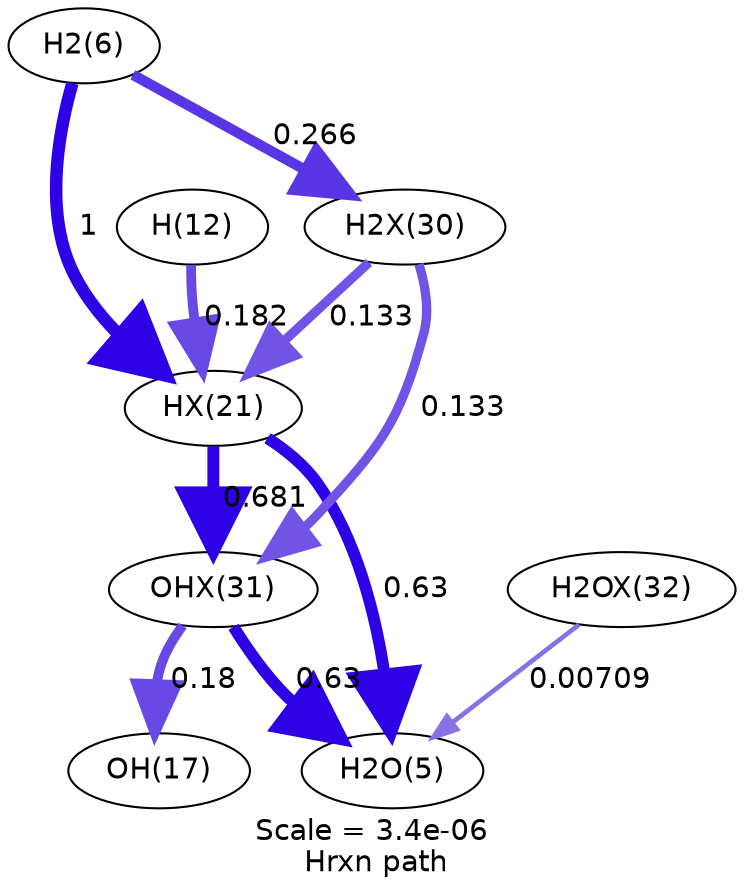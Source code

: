 digraph reaction_paths {
center=1;
s27 -> s1[fontname="Helvetica", penwidth=6, arrowsize=3, color="0.7, 1.5, 0.9"
, label=" 1"];
s27 -> s10[fontname="Helvetica", penwidth=5, arrowsize=2.5, color="0.7, 0.766, 0.9"
, label=" 0.266"];
s33 -> s1[fontname="Helvetica", penwidth=4.71, arrowsize=2.36, color="0.7, 0.682, 0.9"
, label=" 0.182"];
s1 -> s11[fontname="Helvetica", penwidth=5.71, arrowsize=2.85, color="0.7, 1.18, 0.9"
, label=" 0.681"];
s1 -> s26[fontname="Helvetica", penwidth=5.65, arrowsize=2.83, color="0.7, 1.13, 0.9"
, label=" 0.63"];
s10 -> s1[fontname="Helvetica", penwidth=4.48, arrowsize=2.24, color="0.7, 0.633, 0.9"
, label=" 0.133"];
s11 -> s38[fontname="Helvetica", penwidth=4.71, arrowsize=2.35, color="0.7, 0.68, 0.9"
, label=" 0.18"];
s11 -> s26[fontname="Helvetica", penwidth=5.65, arrowsize=2.83, color="0.7, 1.13, 0.9"
, label=" 0.63"];
s10 -> s11[fontname="Helvetica", penwidth=4.48, arrowsize=2.24, color="0.7, 0.633, 0.9"
, label=" 0.133"];
s12 -> s26[fontname="Helvetica", penwidth=2.26, arrowsize=1.13, color="0.7, 0.507, 0.9"
, label=" 0.00709"];
s1 [ fontname="Helvetica", label="HX(21)"];
s10 [ fontname="Helvetica", label="H2X(30)"];
s11 [ fontname="Helvetica", label="OHX(31)"];
s12 [ fontname="Helvetica", label="H2OX(32)"];
s26 [ fontname="Helvetica", label="H2O(5)"];
s27 [ fontname="Helvetica", label="H2(6)"];
s33 [ fontname="Helvetica", label="H(12)"];
s38 [ fontname="Helvetica", label="OH(17)"];
 label = "Scale = 3.4e-06\l Hrxn path";
 fontname = "Helvetica";
}
